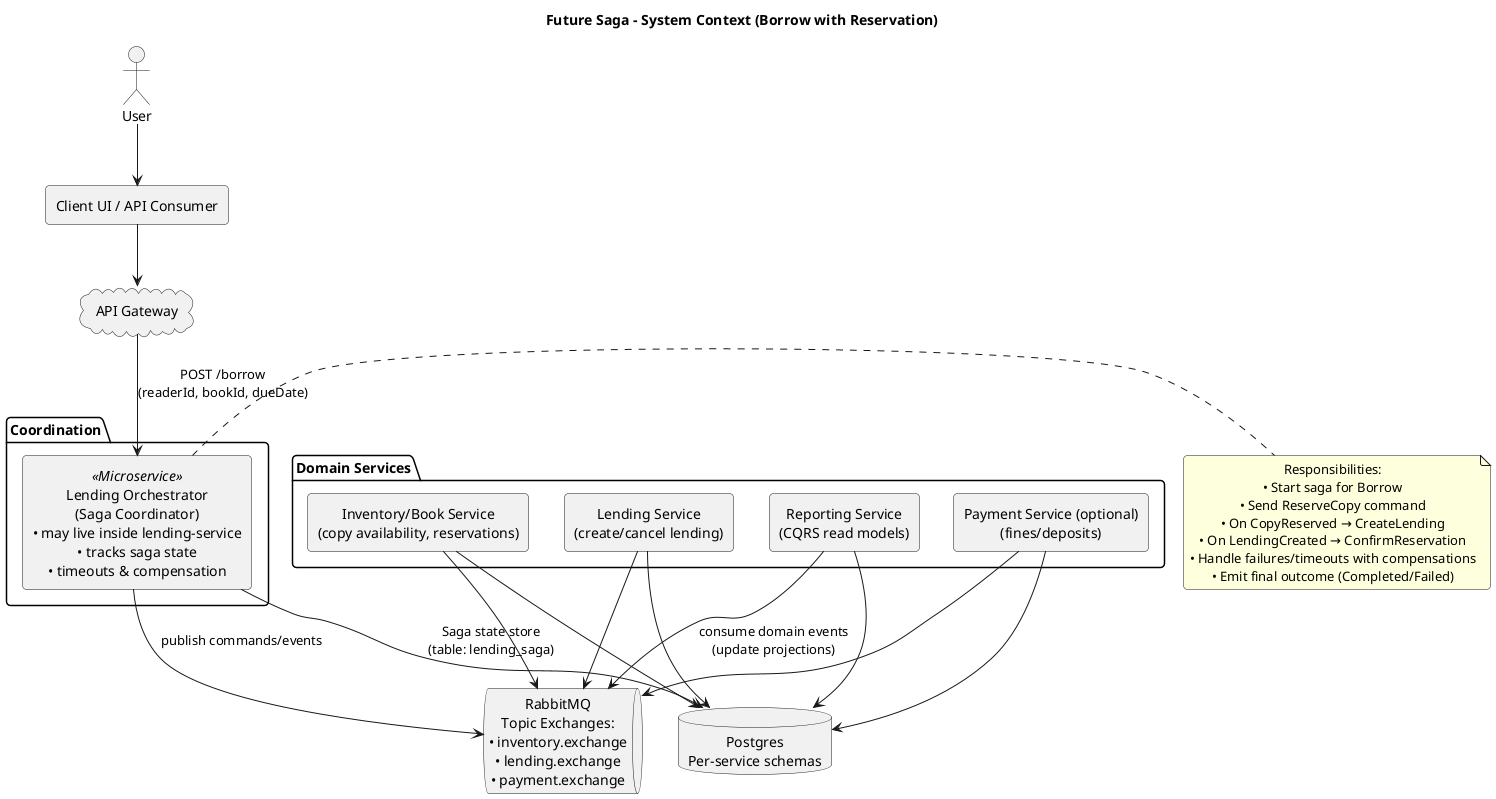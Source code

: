 @startuml saga-context
title Future Saga – System Context (Borrow with Reservation)

skinparam backgroundColor #ffffff
skinparam componentStyle rectangle
skinparam shadowing false
skinparam roundCorner 8
skinparam defaultTextAlignment center

actor User as user
rectangle "Client UI / API Consumer" as client
cloud "API Gateway" as gateway

package "Coordination" {
  component "Lending Orchestrator\n(Saga Coordinator)\n• may live inside lending-service\n• tracks saga state\n• timeouts & compensation" as orchestrator <<Microservice>>
}

package "Domain Services" {
  component "Inventory/Book Service\n(copy availability, reservations)" as inventory
  component "Lending Service\n(create/cancel lending)" as lending
  component "Payment Service (optional)\n(fines/deposits)" as payment
  component "Reporting Service\n(CQRS read models)" as reporting
}

queue "RabbitMQ\nTopic Exchanges:\n• inventory.exchange\n• lending.exchange\n• payment.exchange" as mq
database "Postgres\nPer-service schemas" as db

user --> client
client --> gateway
gateway --> orchestrator : POST /borrow\n(readerId, bookId, dueDate)

orchestrator -down-> mq : publish commands/events
inventory -down-> mq
lending -down-> mq
payment -down-> mq
reporting -down-> mq : consume domain events\n(update projections)

orchestrator --> db : Saga state store\n(table: lending_saga)
inventory --> db
lending --> db
payment --> db
reporting --> db

note right of orchestrator
Responsibilities:
• Start saga for Borrow
• Send ReserveCopy command
• On CopyReserved → CreateLending
• On LendingCreated → ConfirmReservation
• Handle failures/timeouts with compensations
• Emit final outcome (Completed/Failed)
end note

@enduml
